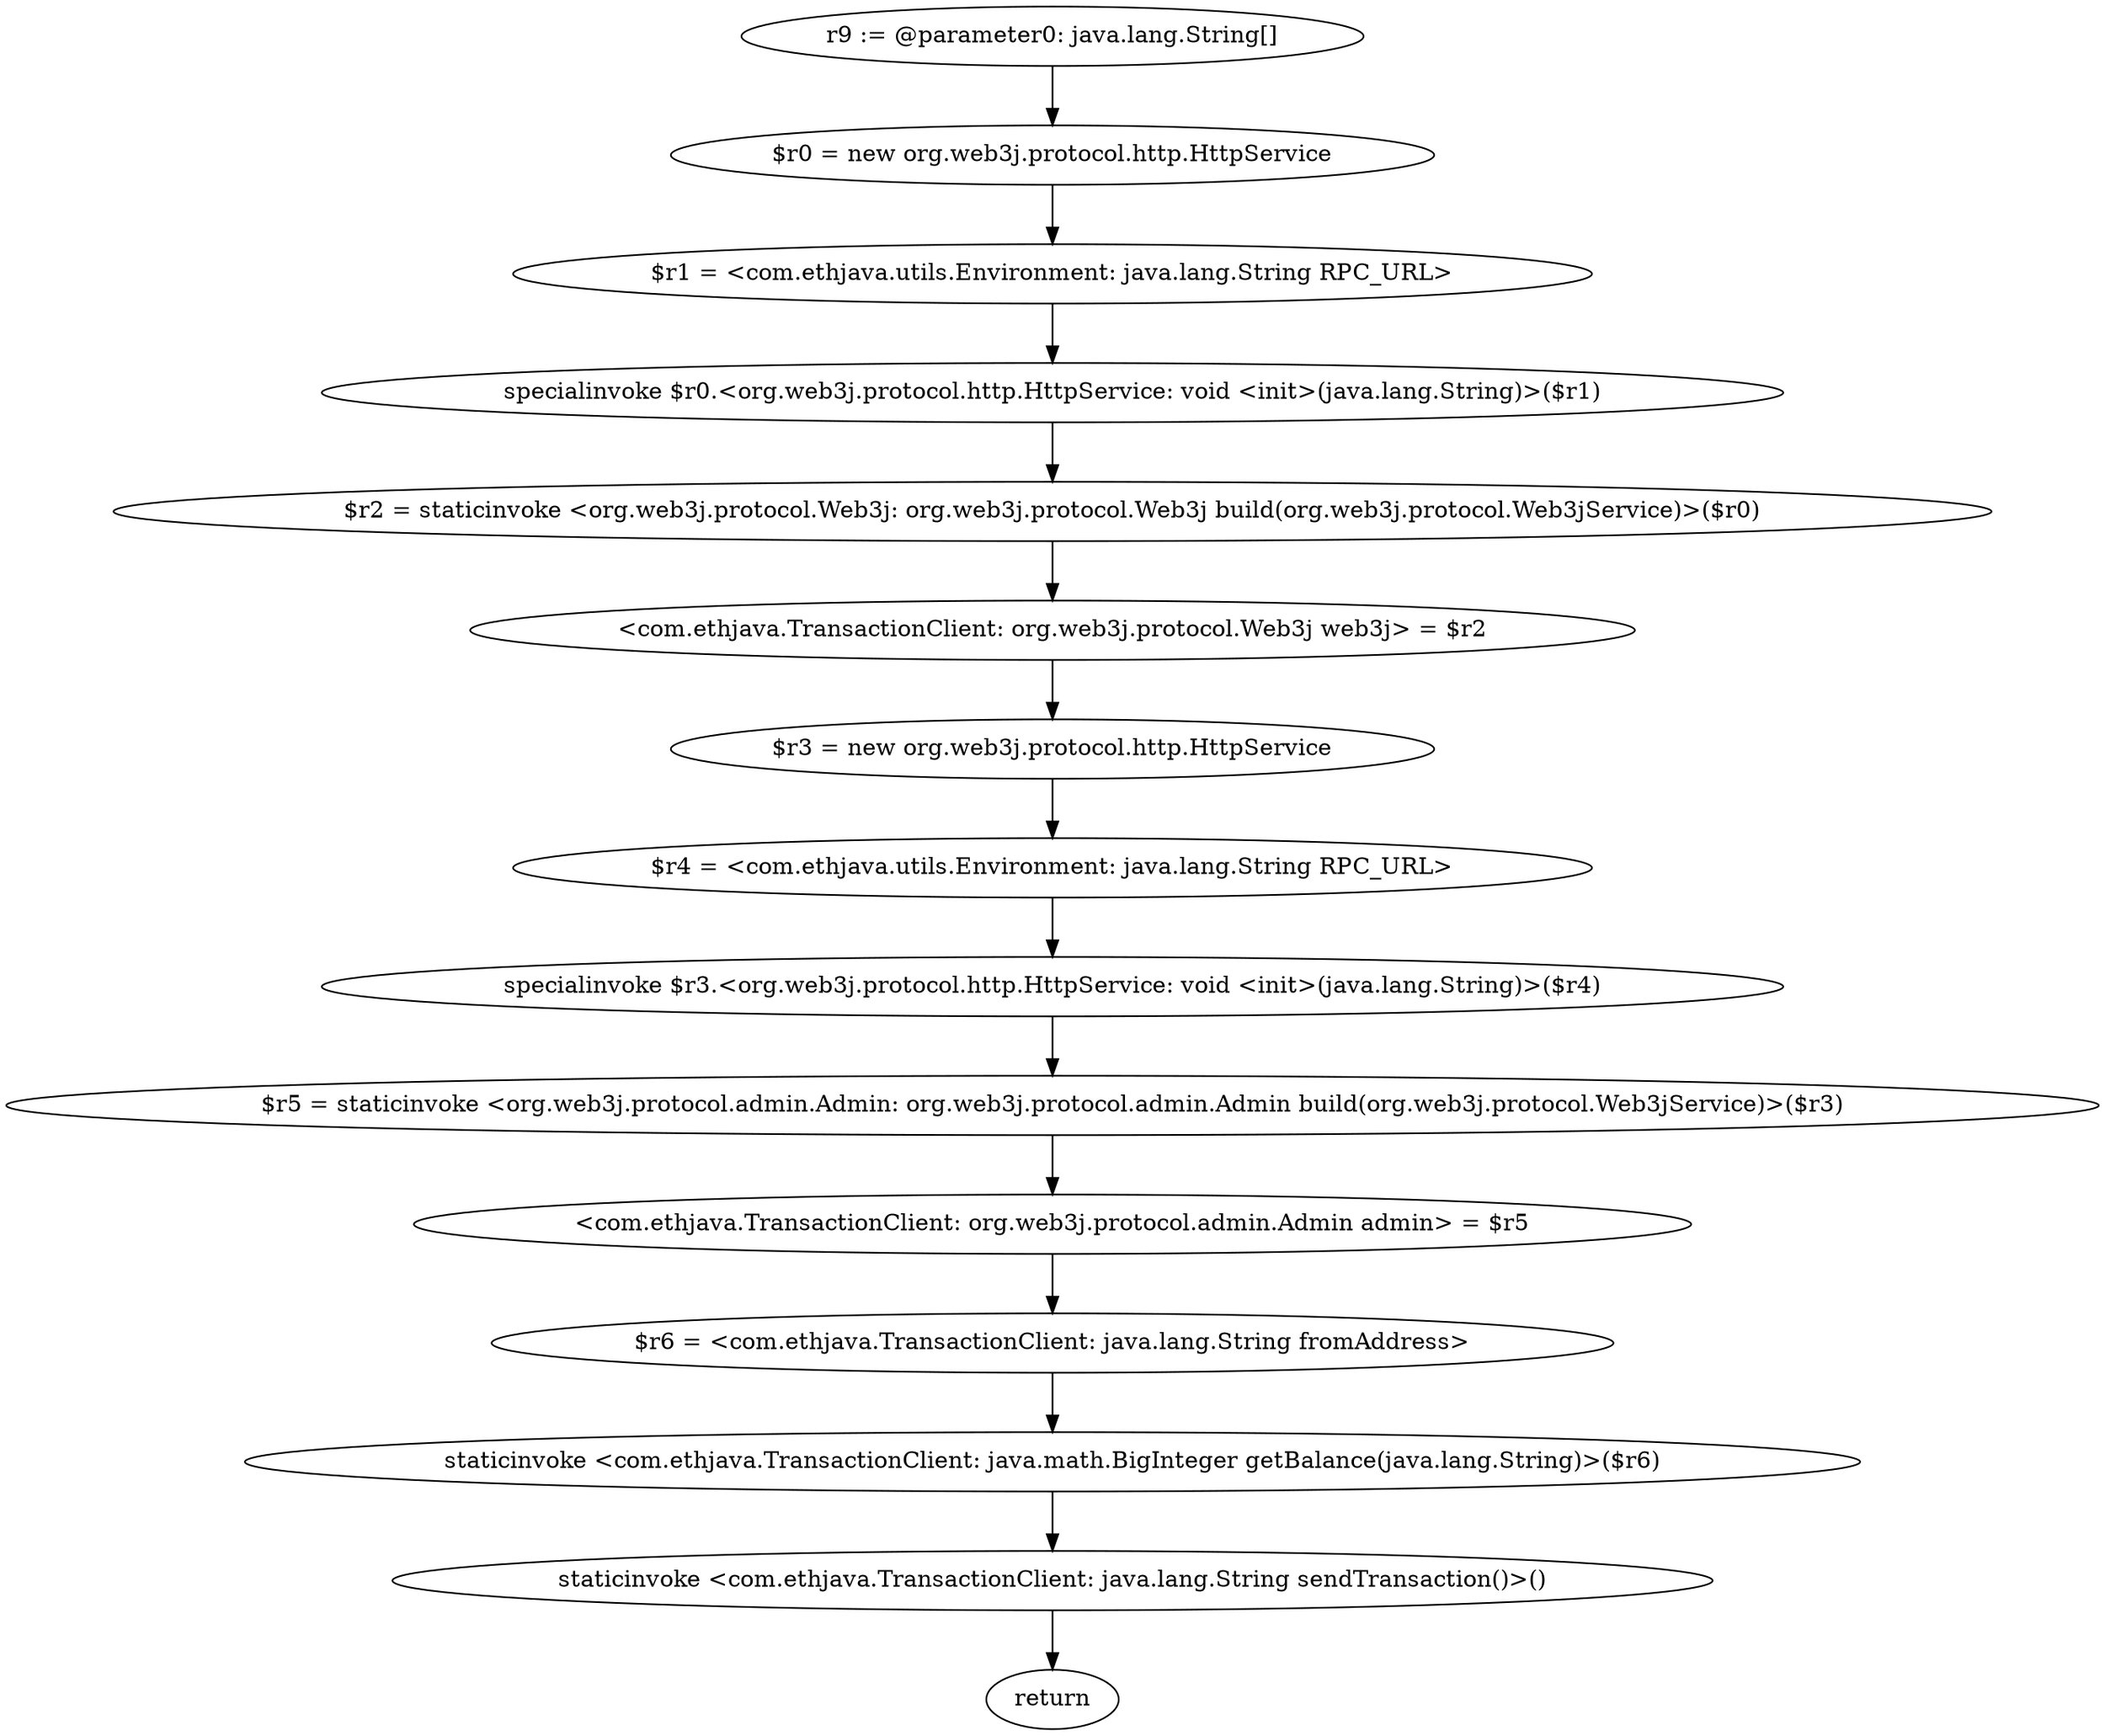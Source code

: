 digraph "unitGraph" {
    "r9 := @parameter0: java.lang.String[]"
    "$r0 = new org.web3j.protocol.http.HttpService"
    "$r1 = <com.ethjava.utils.Environment: java.lang.String RPC_URL>"
    "specialinvoke $r0.<org.web3j.protocol.http.HttpService: void <init>(java.lang.String)>($r1)"
    "$r2 = staticinvoke <org.web3j.protocol.Web3j: org.web3j.protocol.Web3j build(org.web3j.protocol.Web3jService)>($r0)"
    "<com.ethjava.TransactionClient: org.web3j.protocol.Web3j web3j> = $r2"
    "$r3 = new org.web3j.protocol.http.HttpService"
    "$r4 = <com.ethjava.utils.Environment: java.lang.String RPC_URL>"
    "specialinvoke $r3.<org.web3j.protocol.http.HttpService: void <init>(java.lang.String)>($r4)"
    "$r5 = staticinvoke <org.web3j.protocol.admin.Admin: org.web3j.protocol.admin.Admin build(org.web3j.protocol.Web3jService)>($r3)"
    "<com.ethjava.TransactionClient: org.web3j.protocol.admin.Admin admin> = $r5"
    "$r6 = <com.ethjava.TransactionClient: java.lang.String fromAddress>"
    "staticinvoke <com.ethjava.TransactionClient: java.math.BigInteger getBalance(java.lang.String)>($r6)"
    "staticinvoke <com.ethjava.TransactionClient: java.lang.String sendTransaction()>()"
    "return"
    "r9 := @parameter0: java.lang.String[]"->"$r0 = new org.web3j.protocol.http.HttpService";
    "$r0 = new org.web3j.protocol.http.HttpService"->"$r1 = <com.ethjava.utils.Environment: java.lang.String RPC_URL>";
    "$r1 = <com.ethjava.utils.Environment: java.lang.String RPC_URL>"->"specialinvoke $r0.<org.web3j.protocol.http.HttpService: void <init>(java.lang.String)>($r1)";
    "specialinvoke $r0.<org.web3j.protocol.http.HttpService: void <init>(java.lang.String)>($r1)"->"$r2 = staticinvoke <org.web3j.protocol.Web3j: org.web3j.protocol.Web3j build(org.web3j.protocol.Web3jService)>($r0)";
    "$r2 = staticinvoke <org.web3j.protocol.Web3j: org.web3j.protocol.Web3j build(org.web3j.protocol.Web3jService)>($r0)"->"<com.ethjava.TransactionClient: org.web3j.protocol.Web3j web3j> = $r2";
    "<com.ethjava.TransactionClient: org.web3j.protocol.Web3j web3j> = $r2"->"$r3 = new org.web3j.protocol.http.HttpService";
    "$r3 = new org.web3j.protocol.http.HttpService"->"$r4 = <com.ethjava.utils.Environment: java.lang.String RPC_URL>";
    "$r4 = <com.ethjava.utils.Environment: java.lang.String RPC_URL>"->"specialinvoke $r3.<org.web3j.protocol.http.HttpService: void <init>(java.lang.String)>($r4)";
    "specialinvoke $r3.<org.web3j.protocol.http.HttpService: void <init>(java.lang.String)>($r4)"->"$r5 = staticinvoke <org.web3j.protocol.admin.Admin: org.web3j.protocol.admin.Admin build(org.web3j.protocol.Web3jService)>($r3)";
    "$r5 = staticinvoke <org.web3j.protocol.admin.Admin: org.web3j.protocol.admin.Admin build(org.web3j.protocol.Web3jService)>($r3)"->"<com.ethjava.TransactionClient: org.web3j.protocol.admin.Admin admin> = $r5";
    "<com.ethjava.TransactionClient: org.web3j.protocol.admin.Admin admin> = $r5"->"$r6 = <com.ethjava.TransactionClient: java.lang.String fromAddress>";
    "$r6 = <com.ethjava.TransactionClient: java.lang.String fromAddress>"->"staticinvoke <com.ethjava.TransactionClient: java.math.BigInteger getBalance(java.lang.String)>($r6)";
    "staticinvoke <com.ethjava.TransactionClient: java.math.BigInteger getBalance(java.lang.String)>($r6)"->"staticinvoke <com.ethjava.TransactionClient: java.lang.String sendTransaction()>()";
    "staticinvoke <com.ethjava.TransactionClient: java.lang.String sendTransaction()>()"->"return";
}
